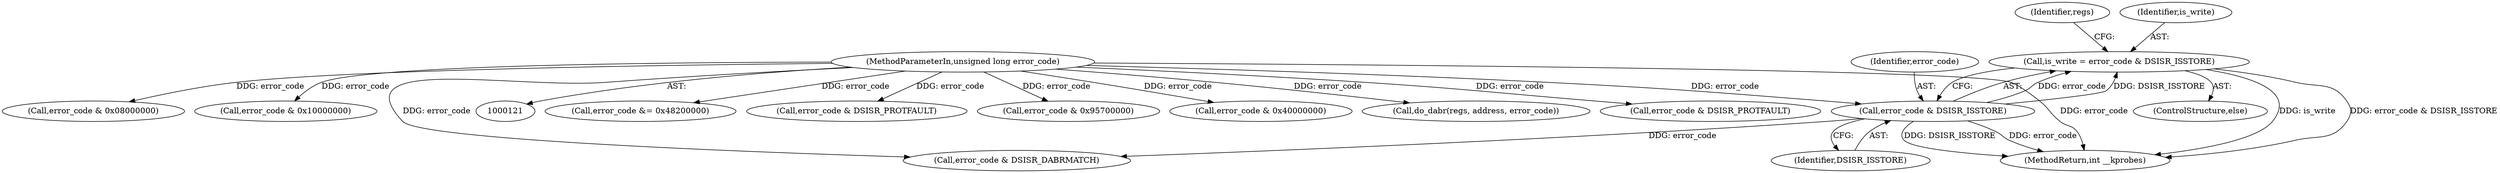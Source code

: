 digraph "0_linux_a8b0ca17b80e92faab46ee7179ba9e99ccb61233_20@API" {
"1000162" [label="(Call,is_write = error_code & DSISR_ISSTORE)"];
"1000164" [label="(Call,error_code & DSISR_ISSTORE)"];
"1000124" [label="(MethodParameterIn,unsigned long error_code)"];
"1000554" [label="(MethodReturn,int __kprobes)"];
"1000162" [label="(Call,is_write = error_code & DSISR_ISSTORE)"];
"1000158" [label="(Call,error_code &= 0x48200000)"];
"1000492" [label="(Call,error_code & DSISR_PROTFAULT)"];
"1000320" [label="(Call,error_code & 0x95700000)"];
"1000166" [label="(Identifier,DSISR_ISSTORE)"];
"1000325" [label="(Call,error_code & 0x40000000)"];
"1000124" [label="(MethodParameterIn,unsigned long error_code)"];
"1000165" [label="(Identifier,error_code)"];
"1000193" [label="(Call,do_dabr(regs, address, error_code))"];
"1000342" [label="(Call,error_code & DSISR_PROTFAULT)"];
"1000381" [label="(Call,error_code & 0x08000000)"];
"1000169" [label="(Identifier,regs)"];
"1000334" [label="(Call,error_code & 0x10000000)"];
"1000164" [label="(Call,error_code & DSISR_ISSTORE)"];
"1000161" [label="(ControlStructure,else)"];
"1000163" [label="(Identifier,is_write)"];
"1000189" [label="(Call,error_code & DSISR_DABRMATCH)"];
"1000162" -> "1000161"  [label="AST: "];
"1000162" -> "1000164"  [label="CFG: "];
"1000163" -> "1000162"  [label="AST: "];
"1000164" -> "1000162"  [label="AST: "];
"1000169" -> "1000162"  [label="CFG: "];
"1000162" -> "1000554"  [label="DDG: error_code & DSISR_ISSTORE"];
"1000162" -> "1000554"  [label="DDG: is_write"];
"1000164" -> "1000162"  [label="DDG: error_code"];
"1000164" -> "1000162"  [label="DDG: DSISR_ISSTORE"];
"1000164" -> "1000166"  [label="CFG: "];
"1000165" -> "1000164"  [label="AST: "];
"1000166" -> "1000164"  [label="AST: "];
"1000164" -> "1000554"  [label="DDG: DSISR_ISSTORE"];
"1000164" -> "1000554"  [label="DDG: error_code"];
"1000124" -> "1000164"  [label="DDG: error_code"];
"1000164" -> "1000189"  [label="DDG: error_code"];
"1000124" -> "1000121"  [label="AST: "];
"1000124" -> "1000554"  [label="DDG: error_code"];
"1000124" -> "1000158"  [label="DDG: error_code"];
"1000124" -> "1000189"  [label="DDG: error_code"];
"1000124" -> "1000193"  [label="DDG: error_code"];
"1000124" -> "1000320"  [label="DDG: error_code"];
"1000124" -> "1000325"  [label="DDG: error_code"];
"1000124" -> "1000334"  [label="DDG: error_code"];
"1000124" -> "1000342"  [label="DDG: error_code"];
"1000124" -> "1000381"  [label="DDG: error_code"];
"1000124" -> "1000492"  [label="DDG: error_code"];
}
